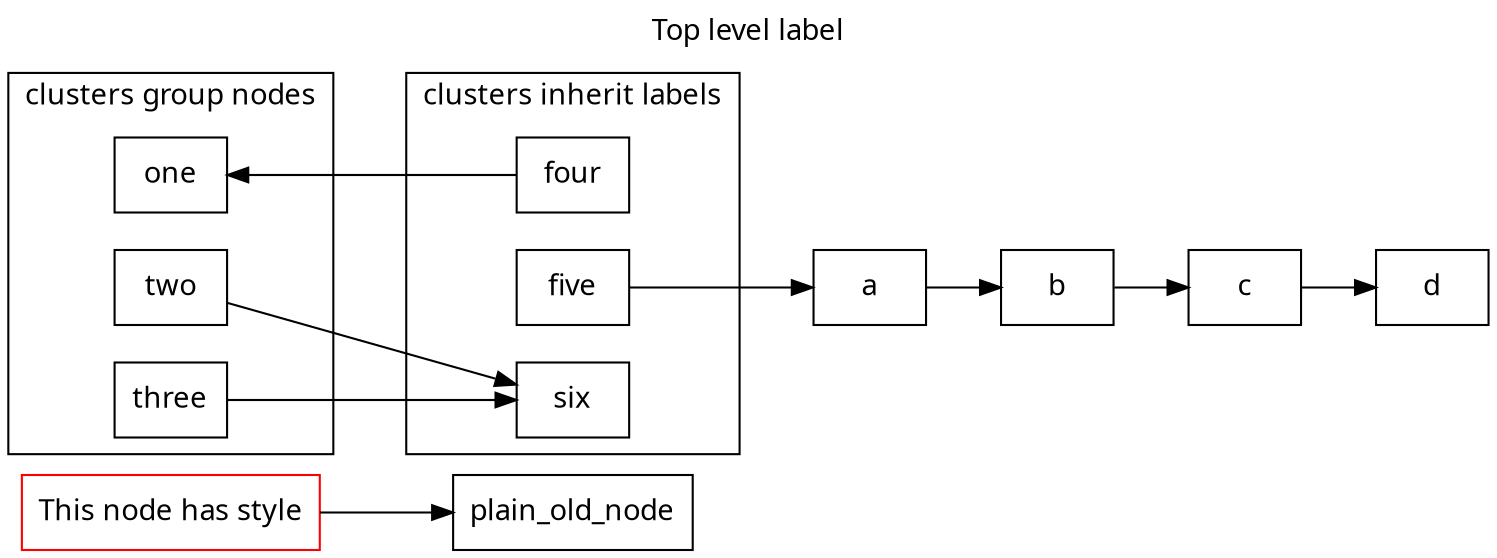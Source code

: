 digraph G {
  //headers and style
  labelloc="t";
  label="Top level label";
  node [ fontname="Ubuntu"];
  fontname="Ubuntu";
  rankdir = "LR"; //left to right
  node [shape="box"]

  styled_node [
    label="This node has style"
    color="red"
  ]

  styled_node -> plain_old_node

  a -> b -> c -> d

  subgraph cluster_one {
    label = "clusters group nodes"
    one
    two
    three
  }

  subgraph cluster_two {
    label = "clusters inherit labels"
    four -> one
    five
    six
  }

  two,three -> six
  five -> a
}
